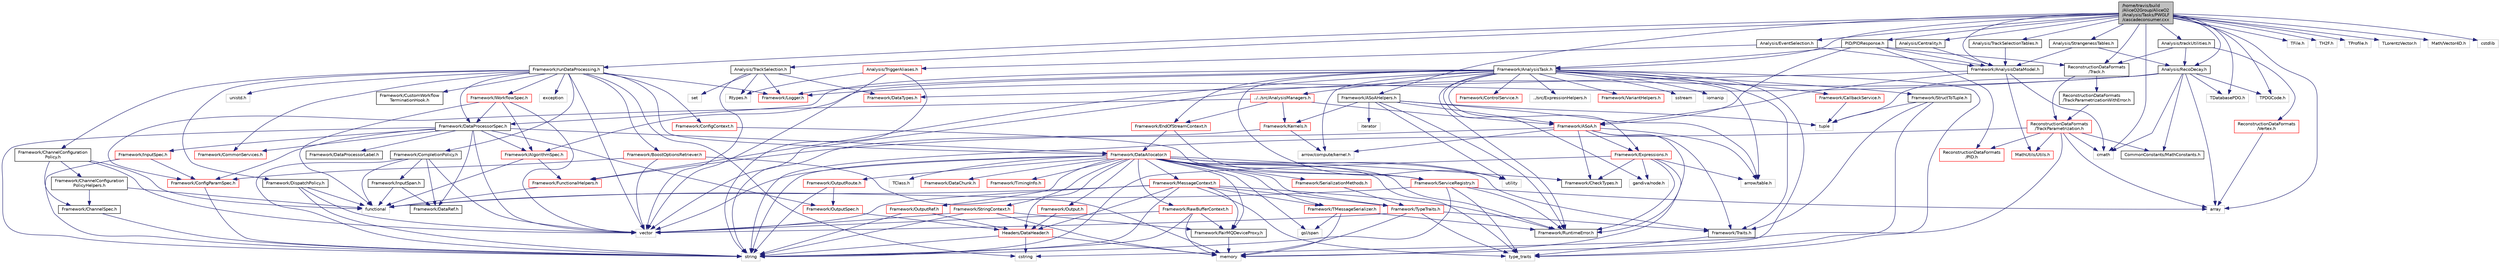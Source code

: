 digraph "/home/travis/build/AliceO2Group/AliceO2/Analysis/Tasks/PWGLF/cascadeconsumer.cxx"
{
 // INTERACTIVE_SVG=YES
  bgcolor="transparent";
  edge [fontname="Helvetica",fontsize="10",labelfontname="Helvetica",labelfontsize="10"];
  node [fontname="Helvetica",fontsize="10",shape=record];
  Node0 [label="/home/travis/build\l/AliceO2Group/AliceO2\l/Analysis/Tasks/PWGLF\l/cascadeconsumer.cxx",height=0.2,width=0.4,color="black", fillcolor="grey75", style="filled", fontcolor="black"];
  Node0 -> Node1 [color="midnightblue",fontsize="10",style="solid",fontname="Helvetica"];
  Node1 [label="Framework/runDataProcessing.h",height=0.2,width=0.4,color="black",URL="$db/dd0/runDataProcessing_8h.html"];
  Node1 -> Node2 [color="midnightblue",fontsize="10",style="solid",fontname="Helvetica"];
  Node2 [label="Framework/ChannelConfiguration\lPolicy.h",height=0.2,width=0.4,color="black",URL="$dd/d0f/ChannelConfigurationPolicy_8h.html"];
  Node2 -> Node3 [color="midnightblue",fontsize="10",style="solid",fontname="Helvetica"];
  Node3 [label="Framework/ChannelConfiguration\lPolicyHelpers.h",height=0.2,width=0.4,color="black",URL="$d6/d05/ChannelConfigurationPolicyHelpers_8h.html"];
  Node3 -> Node4 [color="midnightblue",fontsize="10",style="solid",fontname="Helvetica"];
  Node4 [label="Framework/ChannelSpec.h",height=0.2,width=0.4,color="black",URL="$d6/d72/ChannelSpec_8h.html"];
  Node4 -> Node5 [color="midnightblue",fontsize="10",style="solid",fontname="Helvetica"];
  Node5 [label="string",height=0.2,width=0.4,color="grey75"];
  Node3 -> Node6 [color="midnightblue",fontsize="10",style="solid",fontname="Helvetica"];
  Node6 [label="functional",height=0.2,width=0.4,color="grey75"];
  Node2 -> Node4 [color="midnightblue",fontsize="10",style="solid",fontname="Helvetica"];
  Node2 -> Node7 [color="midnightblue",fontsize="10",style="solid",fontname="Helvetica"];
  Node7 [label="vector",height=0.2,width=0.4,color="grey75"];
  Node2 -> Node6 [color="midnightblue",fontsize="10",style="solid",fontname="Helvetica"];
  Node1 -> Node8 [color="midnightblue",fontsize="10",style="solid",fontname="Helvetica"];
  Node8 [label="Framework/CompletionPolicy.h",height=0.2,width=0.4,color="black",URL="$df/dd6/CompletionPolicy_8h.html"];
  Node8 -> Node9 [color="midnightblue",fontsize="10",style="solid",fontname="Helvetica"];
  Node9 [label="Framework/DataRef.h",height=0.2,width=0.4,color="black",URL="$d5/dfb/DataRef_8h.html"];
  Node8 -> Node10 [color="midnightblue",fontsize="10",style="solid",fontname="Helvetica"];
  Node10 [label="Framework/InputSpan.h",height=0.2,width=0.4,color="black",URL="$da/d0f/InputSpan_8h.html"];
  Node10 -> Node9 [color="midnightblue",fontsize="10",style="solid",fontname="Helvetica"];
  Node10 -> Node6 [color="midnightblue",fontsize="10",style="solid",fontname="Helvetica"];
  Node8 -> Node6 [color="midnightblue",fontsize="10",style="solid",fontname="Helvetica"];
  Node8 -> Node5 [color="midnightblue",fontsize="10",style="solid",fontname="Helvetica"];
  Node8 -> Node7 [color="midnightblue",fontsize="10",style="solid",fontname="Helvetica"];
  Node1 -> Node11 [color="midnightblue",fontsize="10",style="solid",fontname="Helvetica"];
  Node11 [label="Framework/DispatchPolicy.h",height=0.2,width=0.4,color="black",URL="$da/de6/DispatchPolicy_8h.html"];
  Node11 -> Node6 [color="midnightblue",fontsize="10",style="solid",fontname="Helvetica"];
  Node11 -> Node5 [color="midnightblue",fontsize="10",style="solid",fontname="Helvetica"];
  Node11 -> Node7 [color="midnightblue",fontsize="10",style="solid",fontname="Helvetica"];
  Node1 -> Node12 [color="midnightblue",fontsize="10",style="solid",fontname="Helvetica"];
  Node12 [label="Framework/DataProcessorSpec.h",height=0.2,width=0.4,color="black",URL="$d0/df4/DataProcessorSpec_8h.html"];
  Node12 -> Node13 [color="midnightblue",fontsize="10",style="solid",fontname="Helvetica"];
  Node13 [label="Framework/AlgorithmSpec.h",height=0.2,width=0.4,color="red",URL="$d0/d14/AlgorithmSpec_8h.html"];
  Node13 -> Node119 [color="midnightblue",fontsize="10",style="solid",fontname="Helvetica"];
  Node119 [label="Framework/FunctionalHelpers.h",height=0.2,width=0.4,color="red",URL="$de/d9b/FunctionalHelpers_8h.html"];
  Node119 -> Node6 [color="midnightblue",fontsize="10",style="solid",fontname="Helvetica"];
  Node13 -> Node6 [color="midnightblue",fontsize="10",style="solid",fontname="Helvetica"];
  Node12 -> Node83 [color="midnightblue",fontsize="10",style="solid",fontname="Helvetica"];
  Node83 [label="Framework/ConfigParamSpec.h",height=0.2,width=0.4,color="red",URL="$d0/d1c/ConfigParamSpec_8h.html"];
  Node83 -> Node5 [color="midnightblue",fontsize="10",style="solid",fontname="Helvetica"];
  Node12 -> Node121 [color="midnightblue",fontsize="10",style="solid",fontname="Helvetica"];
  Node121 [label="Framework/DataProcessorLabel.h",height=0.2,width=0.4,color="black",URL="$d1/df2/DataProcessorLabel_8h.html"];
  Node12 -> Node9 [color="midnightblue",fontsize="10",style="solid",fontname="Helvetica"];
  Node12 -> Node122 [color="midnightblue",fontsize="10",style="solid",fontname="Helvetica"];
  Node122 [label="Framework/DataAllocator.h",height=0.2,width=0.4,color="red",URL="$d1/d28/DataAllocator_8h.html"];
  Node122 -> Node123 [color="midnightblue",fontsize="10",style="solid",fontname="Helvetica"];
  Node123 [label="Framework/MessageContext.h",height=0.2,width=0.4,color="red",URL="$dc/dc4/MessageContext_8h.html"];
  Node123 -> Node125 [color="midnightblue",fontsize="10",style="solid",fontname="Helvetica"];
  Node125 [label="Framework/FairMQDeviceProxy.h",height=0.2,width=0.4,color="black",URL="$d8/d71/FairMQDeviceProxy_8h.html"];
  Node125 -> Node27 [color="midnightblue",fontsize="10",style="solid",fontname="Helvetica"];
  Node27 [label="memory",height=0.2,width=0.4,color="grey75"];
  Node123 -> Node20 [color="midnightblue",fontsize="10",style="solid",fontname="Helvetica"];
  Node20 [label="Framework/RuntimeError.h",height=0.2,width=0.4,color="black",URL="$d1/d76/RuntimeError_8h.html"];
  Node123 -> Node18 [color="midnightblue",fontsize="10",style="solid",fontname="Helvetica"];
  Node18 [label="Framework/TMessageSerializer.h",height=0.2,width=0.4,color="red",URL="$d8/d3c/TMessageSerializer_8h.html"];
  Node18 -> Node20 [color="midnightblue",fontsize="10",style="solid",fontname="Helvetica"];
  Node18 -> Node26 [color="midnightblue",fontsize="10",style="solid",fontname="Helvetica"];
  Node26 [label="gsl/span",height=0.2,width=0.4,color="grey75"];
  Node18 -> Node27 [color="midnightblue",fontsize="10",style="solid",fontname="Helvetica"];
  Node123 -> Node32 [color="midnightblue",fontsize="10",style="solid",fontname="Helvetica"];
  Node32 [label="Framework/TypeTraits.h",height=0.2,width=0.4,color="red",URL="$d0/d95/TypeTraits_8h.html"];
  Node32 -> Node33 [color="midnightblue",fontsize="10",style="solid",fontname="Helvetica"];
  Node33 [label="type_traits",height=0.2,width=0.4,color="grey75"];
  Node32 -> Node7 [color="midnightblue",fontsize="10",style="solid",fontname="Helvetica"];
  Node32 -> Node27 [color="midnightblue",fontsize="10",style="solid",fontname="Helvetica"];
  Node32 -> Node34 [color="midnightblue",fontsize="10",style="solid",fontname="Helvetica"];
  Node34 [label="Framework/Traits.h",height=0.2,width=0.4,color="black",URL="$db/d31/Traits_8h.html"];
  Node34 -> Node33 [color="midnightblue",fontsize="10",style="solid",fontname="Helvetica"];
  Node123 -> Node54 [color="midnightblue",fontsize="10",style="solid",fontname="Helvetica"];
  Node54 [label="Headers/DataHeader.h",height=0.2,width=0.4,color="red",URL="$dc/dcd/DataHeader_8h.html"];
  Node54 -> Node27 [color="midnightblue",fontsize="10",style="solid",fontname="Helvetica"];
  Node54 -> Node57 [color="midnightblue",fontsize="10",style="solid",fontname="Helvetica"];
  Node57 [label="cstring",height=0.2,width=0.4,color="grey75"];
  Node54 -> Node5 [color="midnightblue",fontsize="10",style="solid",fontname="Helvetica"];
  Node123 -> Node6 [color="midnightblue",fontsize="10",style="solid",fontname="Helvetica"];
  Node123 -> Node5 [color="midnightblue",fontsize="10",style="solid",fontname="Helvetica"];
  Node123 -> Node33 [color="midnightblue",fontsize="10",style="solid",fontname="Helvetica"];
  Node123 -> Node7 [color="midnightblue",fontsize="10",style="solid",fontname="Helvetica"];
  Node122 -> Node127 [color="midnightblue",fontsize="10",style="solid",fontname="Helvetica"];
  Node127 [label="Framework/StringContext.h",height=0.2,width=0.4,color="red",URL="$dd/df6/StringContext_8h.html"];
  Node127 -> Node125 [color="midnightblue",fontsize="10",style="solid",fontname="Helvetica"];
  Node127 -> Node7 [color="midnightblue",fontsize="10",style="solid",fontname="Helvetica"];
  Node127 -> Node5 [color="midnightblue",fontsize="10",style="solid",fontname="Helvetica"];
  Node127 -> Node27 [color="midnightblue",fontsize="10",style="solid",fontname="Helvetica"];
  Node122 -> Node128 [color="midnightblue",fontsize="10",style="solid",fontname="Helvetica"];
  Node128 [label="Framework/RawBufferContext.h",height=0.2,width=0.4,color="red",URL="$d8/d25/RawBufferContext_8h.html",tooltip=" "];
  Node128 -> Node125 [color="midnightblue",fontsize="10",style="solid",fontname="Helvetica"];
  Node128 -> Node7 [color="midnightblue",fontsize="10",style="solid",fontname="Helvetica"];
  Node128 -> Node5 [color="midnightblue",fontsize="10",style="solid",fontname="Helvetica"];
  Node128 -> Node27 [color="midnightblue",fontsize="10",style="solid",fontname="Helvetica"];
  Node122 -> Node89 [color="midnightblue",fontsize="10",style="solid",fontname="Helvetica"];
  Node89 [label="Framework/Output.h",height=0.2,width=0.4,color="red",URL="$d3/ddf/Output_8h.html"];
  Node89 -> Node54 [color="midnightblue",fontsize="10",style="solid",fontname="Helvetica"];
  Node122 -> Node130 [color="midnightblue",fontsize="10",style="solid",fontname="Helvetica"];
  Node130 [label="Framework/OutputRef.h",height=0.2,width=0.4,color="red",URL="$d6/d5a/OutputRef_8h.html"];
  Node130 -> Node54 [color="midnightblue",fontsize="10",style="solid",fontname="Helvetica"];
  Node130 -> Node5 [color="midnightblue",fontsize="10",style="solid",fontname="Helvetica"];
  Node122 -> Node131 [color="midnightblue",fontsize="10",style="solid",fontname="Helvetica"];
  Node131 [label="Framework/OutputRoute.h",height=0.2,width=0.4,color="red",URL="$d6/df4/OutputRoute_8h.html"];
  Node131 -> Node53 [color="midnightblue",fontsize="10",style="solid",fontname="Helvetica"];
  Node53 [label="Framework/OutputSpec.h",height=0.2,width=0.4,color="red",URL="$db/d2d/OutputSpec_8h.html"];
  Node53 -> Node54 [color="midnightblue",fontsize="10",style="solid",fontname="Helvetica"];
  Node131 -> Node5 [color="midnightblue",fontsize="10",style="solid",fontname="Helvetica"];
  Node122 -> Node132 [color="midnightblue",fontsize="10",style="solid",fontname="Helvetica"];
  Node132 [label="Framework/DataChunk.h",height=0.2,width=0.4,color="red",URL="$d7/d31/DataChunk_8h.html"];
  Node122 -> Node125 [color="midnightblue",fontsize="10",style="solid",fontname="Helvetica"];
  Node122 -> Node133 [color="midnightblue",fontsize="10",style="solid",fontname="Helvetica"];
  Node133 [label="Framework/TimingInfo.h",height=0.2,width=0.4,color="red",URL="$da/d2b/TimingInfo_8h.html"];
  Node122 -> Node18 [color="midnightblue",fontsize="10",style="solid",fontname="Helvetica"];
  Node122 -> Node32 [color="midnightblue",fontsize="10",style="solid",fontname="Helvetica"];
  Node122 -> Node34 [color="midnightblue",fontsize="10",style="solid",fontname="Helvetica"];
  Node122 -> Node31 [color="midnightblue",fontsize="10",style="solid",fontname="Helvetica"];
  Node31 [label="Framework/SerializationMethods.h",height=0.2,width=0.4,color="red",URL="$d1/d53/SerializationMethods_8h.html",tooltip="Type wrappers for enfording a specific serialization method. "];
  Node31 -> Node32 [color="midnightblue",fontsize="10",style="solid",fontname="Helvetica"];
  Node122 -> Node91 [color="midnightblue",fontsize="10",style="solid",fontname="Helvetica"];
  Node91 [label="Framework/CheckTypes.h",height=0.2,width=0.4,color="black",URL="$d1/d00/CheckTypes_8h.html"];
  Node122 -> Node99 [color="midnightblue",fontsize="10",style="solid",fontname="Helvetica"];
  Node99 [label="Framework/ServiceRegistry.h",height=0.2,width=0.4,color="red",URL="$d8/d17/ServiceRegistry_8h.html"];
  Node99 -> Node20 [color="midnightblue",fontsize="10",style="solid",fontname="Helvetica"];
  Node99 -> Node40 [color="midnightblue",fontsize="10",style="solid",fontname="Helvetica"];
  Node40 [label="array",height=0.2,width=0.4,color="grey75"];
  Node99 -> Node6 [color="midnightblue",fontsize="10",style="solid",fontname="Helvetica"];
  Node99 -> Node5 [color="midnightblue",fontsize="10",style="solid",fontname="Helvetica"];
  Node99 -> Node33 [color="midnightblue",fontsize="10",style="solid",fontname="Helvetica"];
  Node122 -> Node20 [color="midnightblue",fontsize="10",style="solid",fontname="Helvetica"];
  Node122 -> Node54 [color="midnightblue",fontsize="10",style="solid",fontname="Helvetica"];
  Node122 -> Node30 [color="midnightblue",fontsize="10",style="solid",fontname="Helvetica"];
  Node30 [label="TClass.h",height=0.2,width=0.4,color="grey75"];
  Node122 -> Node26 [color="midnightblue",fontsize="10",style="solid",fontname="Helvetica"];
  Node122 -> Node7 [color="midnightblue",fontsize="10",style="solid",fontname="Helvetica"];
  Node122 -> Node5 [color="midnightblue",fontsize="10",style="solid",fontname="Helvetica"];
  Node122 -> Node39 [color="midnightblue",fontsize="10",style="solid",fontname="Helvetica"];
  Node39 [label="utility",height=0.2,width=0.4,color="grey75"];
  Node122 -> Node33 [color="midnightblue",fontsize="10",style="solid",fontname="Helvetica"];
  Node12 -> Node65 [color="midnightblue",fontsize="10",style="solid",fontname="Helvetica"];
  Node65 [label="Framework/InputSpec.h",height=0.2,width=0.4,color="red",URL="$d5/d3f/InputSpec_8h.html"];
  Node65 -> Node83 [color="midnightblue",fontsize="10",style="solid",fontname="Helvetica"];
  Node65 -> Node5 [color="midnightblue",fontsize="10",style="solid",fontname="Helvetica"];
  Node12 -> Node53 [color="midnightblue",fontsize="10",style="solid",fontname="Helvetica"];
  Node12 -> Node134 [color="midnightblue",fontsize="10",style="solid",fontname="Helvetica"];
  Node134 [label="Framework/CommonServices.h",height=0.2,width=0.4,color="red",URL="$d8/d02/CommonServices_8h.html"];
  Node12 -> Node5 [color="midnightblue",fontsize="10",style="solid",fontname="Helvetica"];
  Node12 -> Node7 [color="midnightblue",fontsize="10",style="solid",fontname="Helvetica"];
  Node1 -> Node122 [color="midnightblue",fontsize="10",style="solid",fontname="Helvetica"];
  Node1 -> Node135 [color="midnightblue",fontsize="10",style="solid",fontname="Helvetica"];
  Node135 [label="Framework/WorkflowSpec.h",height=0.2,width=0.4,color="red",URL="$df/da1/WorkflowSpec_8h.html"];
  Node135 -> Node12 [color="midnightblue",fontsize="10",style="solid",fontname="Helvetica"];
  Node135 -> Node13 [color="midnightblue",fontsize="10",style="solid",fontname="Helvetica"];
  Node135 -> Node7 [color="midnightblue",fontsize="10",style="solid",fontname="Helvetica"];
  Node135 -> Node6 [color="midnightblue",fontsize="10",style="solid",fontname="Helvetica"];
  Node1 -> Node136 [color="midnightblue",fontsize="10",style="solid",fontname="Helvetica"];
  Node136 [label="Framework/ConfigContext.h",height=0.2,width=0.4,color="red",URL="$d7/d2e/ConfigContext_8h.html"];
  Node136 -> Node99 [color="midnightblue",fontsize="10",style="solid",fontname="Helvetica"];
  Node1 -> Node141 [color="midnightblue",fontsize="10",style="solid",fontname="Helvetica"];
  Node141 [label="Framework/BoostOptionsRetriever.h",height=0.2,width=0.4,color="red",URL="$d3/d7e/BoostOptionsRetriever_8h.html"];
  Node141 -> Node83 [color="midnightblue",fontsize="10",style="solid",fontname="Helvetica"];
  Node141 -> Node27 [color="midnightblue",fontsize="10",style="solid",fontname="Helvetica"];
  Node141 -> Node7 [color="midnightblue",fontsize="10",style="solid",fontname="Helvetica"];
  Node1 -> Node142 [color="midnightblue",fontsize="10",style="solid",fontname="Helvetica"];
  Node142 [label="Framework/CustomWorkflow\lTerminationHook.h",height=0.2,width=0.4,color="black",URL="$da/def/CustomWorkflowTerminationHook_8h.html"];
  Node1 -> Node134 [color="midnightblue",fontsize="10",style="solid",fontname="Helvetica"];
  Node1 -> Node143 [color="midnightblue",fontsize="10",style="solid",fontname="Helvetica"];
  Node143 [label="Framework/Logger.h",height=0.2,width=0.4,color="red",URL="$dd/da4/Logger_8h.html"];
  Node1 -> Node108 [color="midnightblue",fontsize="10",style="solid",fontname="Helvetica"];
  Node108 [label="unistd.h",height=0.2,width=0.4,color="grey75"];
  Node1 -> Node7 [color="midnightblue",fontsize="10",style="solid",fontname="Helvetica"];
  Node1 -> Node57 [color="midnightblue",fontsize="10",style="solid",fontname="Helvetica"];
  Node1 -> Node145 [color="midnightblue",fontsize="10",style="solid",fontname="Helvetica"];
  Node145 [label="exception",height=0.2,width=0.4,color="grey75"];
  Node0 -> Node146 [color="midnightblue",fontsize="10",style="solid",fontname="Helvetica"];
  Node146 [label="Framework/AnalysisTask.h",height=0.2,width=0.4,color="black",URL="$d6/d57/AnalysisTask_8h.html"];
  Node146 -> Node147 [color="midnightblue",fontsize="10",style="solid",fontname="Helvetica"];
  Node147 [label="../../src/AnalysisManagers.h",height=0.2,width=0.4,color="red",URL="$df/db8/AnalysisManagers_8h.html"];
  Node147 -> Node192 [color="midnightblue",fontsize="10",style="solid",fontname="Helvetica"];
  Node192 [label="Framework/Kernels.h",height=0.2,width=0.4,color="red",URL="$d0/d92/Kernels_8h.html"];
  Node192 -> Node167 [color="midnightblue",fontsize="10",style="solid",fontname="Helvetica"];
  Node167 [label="arrow/compute/kernel.h",height=0.2,width=0.4,color="grey75"];
  Node192 -> Node5 [color="midnightblue",fontsize="10",style="solid",fontname="Helvetica"];
  Node147 -> Node150 [color="midnightblue",fontsize="10",style="solid",fontname="Helvetica"];
  Node150 [label="Framework/ASoA.h",height=0.2,width=0.4,color="red",URL="$de/d33/ASoA_8h.html"];
  Node150 -> Node91 [color="midnightblue",fontsize="10",style="solid",fontname="Helvetica"];
  Node150 -> Node119 [color="midnightblue",fontsize="10",style="solid",fontname="Helvetica"];
  Node150 -> Node34 [color="midnightblue",fontsize="10",style="solid",fontname="Helvetica"];
  Node150 -> Node151 [color="midnightblue",fontsize="10",style="solid",fontname="Helvetica"];
  Node151 [label="Framework/Expressions.h",height=0.2,width=0.4,color="red",URL="$d0/d91/Expressions_8h.html"];
  Node151 -> Node91 [color="midnightblue",fontsize="10",style="solid",fontname="Helvetica"];
  Node151 -> Node20 [color="midnightblue",fontsize="10",style="solid",fontname="Helvetica"];
  Node151 -> Node159 [color="midnightblue",fontsize="10",style="solid",fontname="Helvetica"];
  Node159 [label="arrow/table.h",height=0.2,width=0.4,color="grey75"];
  Node151 -> Node161 [color="midnightblue",fontsize="10",style="solid",fontname="Helvetica"];
  Node161 [label="gandiva/node.h",height=0.2,width=0.4,color="grey75"];
  Node151 -> Node5 [color="midnightblue",fontsize="10",style="solid",fontname="Helvetica"];
  Node151 -> Node27 [color="midnightblue",fontsize="10",style="solid",fontname="Helvetica"];
  Node150 -> Node20 [color="midnightblue",fontsize="10",style="solid",fontname="Helvetica"];
  Node150 -> Node159 [color="midnightblue",fontsize="10",style="solid",fontname="Helvetica"];
  Node150 -> Node167 [color="midnightblue",fontsize="10",style="solid",fontname="Helvetica"];
  Node147 -> Node194 [color="midnightblue",fontsize="10",style="solid",fontname="Helvetica"];
  Node194 [label="Framework/EndOfStreamContext.h",height=0.2,width=0.4,color="red",URL="$d0/d77/EndOfStreamContext_8h.html"];
  Node194 -> Node99 [color="midnightblue",fontsize="10",style="solid",fontname="Helvetica"];
  Node194 -> Node122 [color="midnightblue",fontsize="10",style="solid",fontname="Helvetica"];
  Node147 -> Node83 [color="midnightblue",fontsize="10",style="solid",fontname="Helvetica"];
  Node146 -> Node13 [color="midnightblue",fontsize="10",style="solid",fontname="Helvetica"];
  Node146 -> Node208 [color="midnightblue",fontsize="10",style="solid",fontname="Helvetica"];
  Node208 [label="Framework/CallbackService.h",height=0.2,width=0.4,color="red",URL="$d9/d7f/CallbackService_8h.html"];
  Node208 -> Node170 [color="midnightblue",fontsize="10",style="solid",fontname="Helvetica"];
  Node170 [label="tuple",height=0.2,width=0.4,color="grey75"];
  Node146 -> Node210 [color="midnightblue",fontsize="10",style="solid",fontname="Helvetica"];
  Node210 [label="Framework/ControlService.h",height=0.2,width=0.4,color="red",URL="$d2/d43/ControlService_8h.html"];
  Node146 -> Node12 [color="midnightblue",fontsize="10",style="solid",fontname="Helvetica"];
  Node146 -> Node151 [color="midnightblue",fontsize="10",style="solid",fontname="Helvetica"];
  Node146 -> Node211 [color="midnightblue",fontsize="10",style="solid",fontname="Helvetica"];
  Node211 [label="../src/ExpressionHelpers.h",height=0.2,width=0.4,color="grey75"];
  Node146 -> Node194 [color="midnightblue",fontsize="10",style="solid",fontname="Helvetica"];
  Node146 -> Node143 [color="midnightblue",fontsize="10",style="solid",fontname="Helvetica"];
  Node146 -> Node169 [color="midnightblue",fontsize="10",style="solid",fontname="Helvetica"];
  Node169 [label="Framework/StructToTuple.h",height=0.2,width=0.4,color="black",URL="$db/d4f/StructToTuple_8h.html"];
  Node169 -> Node34 [color="midnightblue",fontsize="10",style="solid",fontname="Helvetica"];
  Node169 -> Node170 [color="midnightblue",fontsize="10",style="solid",fontname="Helvetica"];
  Node169 -> Node33 [color="midnightblue",fontsize="10",style="solid",fontname="Helvetica"];
  Node146 -> Node119 [color="midnightblue",fontsize="10",style="solid",fontname="Helvetica"];
  Node146 -> Node34 [color="midnightblue",fontsize="10",style="solid",fontname="Helvetica"];
  Node146 -> Node171 [color="midnightblue",fontsize="10",style="solid",fontname="Helvetica"];
  Node171 [label="Framework/VariantHelpers.h",height=0.2,width=0.4,color="red",URL="$d7/dbe/VariantHelpers_8h.html"];
  Node146 -> Node20 [color="midnightblue",fontsize="10",style="solid",fontname="Helvetica"];
  Node146 -> Node167 [color="midnightblue",fontsize="10",style="solid",fontname="Helvetica"];
  Node146 -> Node159 [color="midnightblue",fontsize="10",style="solid",fontname="Helvetica"];
  Node146 -> Node161 [color="midnightblue",fontsize="10",style="solid",fontname="Helvetica"];
  Node146 -> Node33 [color="midnightblue",fontsize="10",style="solid",fontname="Helvetica"];
  Node146 -> Node39 [color="midnightblue",fontsize="10",style="solid",fontname="Helvetica"];
  Node146 -> Node27 [color="midnightblue",fontsize="10",style="solid",fontname="Helvetica"];
  Node146 -> Node173 [color="midnightblue",fontsize="10",style="solid",fontname="Helvetica"];
  Node173 [label="sstream",height=0.2,width=0.4,color="grey75"];
  Node146 -> Node212 [color="midnightblue",fontsize="10",style="solid",fontname="Helvetica"];
  Node212 [label="iomanip",height=0.2,width=0.4,color="grey75"];
  Node0 -> Node178 [color="midnightblue",fontsize="10",style="solid",fontname="Helvetica"];
  Node178 [label="Framework/AnalysisDataModel.h",height=0.2,width=0.4,color="black",URL="$d2/d8c/AnalysisDataModel_8h.html"];
  Node178 -> Node150 [color="midnightblue",fontsize="10",style="solid",fontname="Helvetica"];
  Node178 -> Node179 [color="midnightblue",fontsize="10",style="solid",fontname="Helvetica"];
  Node179 [label="MathUtils/Utils.h",height=0.2,width=0.4,color="red",URL="$d9/d52/Common_2MathUtils_2include_2MathUtils_2Utils_8h.html"];
  Node178 -> Node183 [color="midnightblue",fontsize="10",style="solid",fontname="Helvetica"];
  Node183 [label="cmath",height=0.2,width=0.4,color="grey75"];
  Node178 -> Node189 [color="midnightblue",fontsize="10",style="solid",fontname="Helvetica"];
  Node189 [label="Framework/DataTypes.h",height=0.2,width=0.4,color="red",URL="$d2/d12/DataTypes_8h.html"];
  Node0 -> Node213 [color="midnightblue",fontsize="10",style="solid",fontname="Helvetica"];
  Node213 [label="Framework/ASoAHelpers.h",height=0.2,width=0.4,color="black",URL="$d0/df7/ASoAHelpers_8h.html"];
  Node213 -> Node150 [color="midnightblue",fontsize="10",style="solid",fontname="Helvetica"];
  Node213 -> Node192 [color="midnightblue",fontsize="10",style="solid",fontname="Helvetica"];
  Node213 -> Node20 [color="midnightblue",fontsize="10",style="solid",fontname="Helvetica"];
  Node213 -> Node159 [color="midnightblue",fontsize="10",style="solid",fontname="Helvetica"];
  Node213 -> Node97 [color="midnightblue",fontsize="10",style="solid",fontname="Helvetica"];
  Node97 [label="iterator",height=0.2,width=0.4,color="grey75"];
  Node213 -> Node170 [color="midnightblue",fontsize="10",style="solid",fontname="Helvetica"];
  Node213 -> Node39 [color="midnightblue",fontsize="10",style="solid",fontname="Helvetica"];
  Node0 -> Node214 [color="midnightblue",fontsize="10",style="solid",fontname="Helvetica"];
  Node214 [label="ReconstructionDataFormats\l/Track.h",height=0.2,width=0.4,color="black",URL="$d7/d8b/DataFormats_2Reconstruction_2include_2ReconstructionDataFormats_2Track_8h.html"];
  Node214 -> Node215 [color="midnightblue",fontsize="10",style="solid",fontname="Helvetica"];
  Node215 [label="ReconstructionDataFormats\l/TrackParametrization.h",height=0.2,width=0.4,color="red",URL="$d2/d98/TrackParametrization_8h.html"];
  Node215 -> Node40 [color="midnightblue",fontsize="10",style="solid",fontname="Helvetica"];
  Node215 -> Node183 [color="midnightblue",fontsize="10",style="solid",fontname="Helvetica"];
  Node215 -> Node57 [color="midnightblue",fontsize="10",style="solid",fontname="Helvetica"];
  Node215 -> Node5 [color="midnightblue",fontsize="10",style="solid",fontname="Helvetica"];
  Node215 -> Node188 [color="midnightblue",fontsize="10",style="solid",fontname="Helvetica"];
  Node188 [label="CommonConstants/MathConstants.h",height=0.2,width=0.4,color="black",URL="$d6/d84/MathConstants_8h.html",tooltip="useful math constants "];
  Node215 -> Node179 [color="midnightblue",fontsize="10",style="solid",fontname="Helvetica"];
  Node215 -> Node241 [color="midnightblue",fontsize="10",style="solid",fontname="Helvetica"];
  Node241 [label="ReconstructionDataFormats\l/PID.h",height=0.2,width=0.4,color="red",URL="$d5/d08/DataFormats_2Reconstruction_2include_2ReconstructionDataFormats_2PID_8h.html"];
  Node214 -> Node244 [color="midnightblue",fontsize="10",style="solid",fontname="Helvetica"];
  Node244 [label="ReconstructionDataFormats\l/TrackParametrizationWithError.h",height=0.2,width=0.4,color="black",URL="$d3/d30/TrackParametrizationWithError_8h.html"];
  Node244 -> Node215 [color="midnightblue",fontsize="10",style="solid",fontname="Helvetica"];
  Node0 -> Node245 [color="midnightblue",fontsize="10",style="solid",fontname="Helvetica"];
  Node245 [label="Analysis/RecoDecay.h",height=0.2,width=0.4,color="black",URL="$dc/dca/RecoDecay_8h.html",tooltip="Implementation of the RecoDecay class. "];
  Node245 -> Node170 [color="midnightblue",fontsize="10",style="solid",fontname="Helvetica"];
  Node245 -> Node7 [color="midnightblue",fontsize="10",style="solid",fontname="Helvetica"];
  Node245 -> Node40 [color="midnightblue",fontsize="10",style="solid",fontname="Helvetica"];
  Node245 -> Node183 [color="midnightblue",fontsize="10",style="solid",fontname="Helvetica"];
  Node245 -> Node246 [color="midnightblue",fontsize="10",style="solid",fontname="Helvetica"];
  Node246 [label="TDatabasePDG.h",height=0.2,width=0.4,color="grey75"];
  Node245 -> Node247 [color="midnightblue",fontsize="10",style="solid",fontname="Helvetica"];
  Node247 [label="TPDGCode.h",height=0.2,width=0.4,color="grey75"];
  Node245 -> Node188 [color="midnightblue",fontsize="10",style="solid",fontname="Helvetica"];
  Node245 -> Node143 [color="midnightblue",fontsize="10",style="solid",fontname="Helvetica"];
  Node0 -> Node248 [color="midnightblue",fontsize="10",style="solid",fontname="Helvetica"];
  Node248 [label="Analysis/trackUtilities.h",height=0.2,width=0.4,color="black",URL="$d1/db5/trackUtilities_8h.html",tooltip="Utilities for manipulating parameters of tracks and vertices. "];
  Node248 -> Node214 [color="midnightblue",fontsize="10",style="solid",fontname="Helvetica"];
  Node248 -> Node249 [color="midnightblue",fontsize="10",style="solid",fontname="Helvetica"];
  Node249 [label="ReconstructionDataFormats\l/Vertex.h",height=0.2,width=0.4,color="red",URL="$d3/d6f/DataFormats_2Reconstruction_2include_2ReconstructionDataFormats_2Vertex_8h.html"];
  Node249 -> Node40 [color="midnightblue",fontsize="10",style="solid",fontname="Helvetica"];
  Node248 -> Node245 [color="midnightblue",fontsize="10",style="solid",fontname="Helvetica"];
  Node0 -> Node251 [color="midnightblue",fontsize="10",style="solid",fontname="Helvetica"];
  Node251 [label="Analysis/StrangenessTables.h",height=0.2,width=0.4,color="black",URL="$dc/dcb/StrangenessTables_8h.html"];
  Node251 -> Node178 [color="midnightblue",fontsize="10",style="solid",fontname="Helvetica"];
  Node251 -> Node245 [color="midnightblue",fontsize="10",style="solid",fontname="Helvetica"];
  Node0 -> Node252 [color="midnightblue",fontsize="10",style="solid",fontname="Helvetica"];
  Node252 [label="Analysis/TrackSelection.h",height=0.2,width=0.4,color="black",URL="$d7/dec/TrackSelection_8h.html"];
  Node252 -> Node143 [color="midnightblue",fontsize="10",style="solid",fontname="Helvetica"];
  Node252 -> Node189 [color="midnightblue",fontsize="10",style="solid",fontname="Helvetica"];
  Node252 -> Node43 [color="midnightblue",fontsize="10",style="solid",fontname="Helvetica"];
  Node43 [label="set",height=0.2,width=0.4,color="grey75"];
  Node252 -> Node7 [color="midnightblue",fontsize="10",style="solid",fontname="Helvetica"];
  Node252 -> Node217 [color="midnightblue",fontsize="10",style="solid",fontname="Helvetica"];
  Node217 [label="Rtypes.h",height=0.2,width=0.4,color="grey75"];
  Node0 -> Node253 [color="midnightblue",fontsize="10",style="solid",fontname="Helvetica"];
  Node253 [label="Analysis/TrackSelectionTables.h",height=0.2,width=0.4,color="black",URL="$d5/d9a/TrackSelectionTables_8h.html"];
  Node253 -> Node178 [color="midnightblue",fontsize="10",style="solid",fontname="Helvetica"];
  Node0 -> Node254 [color="midnightblue",fontsize="10",style="solid",fontname="Helvetica"];
  Node254 [label="Analysis/EventSelection.h",height=0.2,width=0.4,color="black",URL="$d2/d47/EventSelection_8h.html"];
  Node254 -> Node178 [color="midnightblue",fontsize="10",style="solid",fontname="Helvetica"];
  Node254 -> Node255 [color="midnightblue",fontsize="10",style="solid",fontname="Helvetica"];
  Node255 [label="Analysis/TriggerAliases.h",height=0.2,width=0.4,color="red",URL="$d6/d44/TriggerAliases_8h.html"];
  Node255 -> Node5 [color="midnightblue",fontsize="10",style="solid",fontname="Helvetica"];
  Node255 -> Node7 [color="midnightblue",fontsize="10",style="solid",fontname="Helvetica"];
  Node255 -> Node217 [color="midnightblue",fontsize="10",style="solid",fontname="Helvetica"];
  Node0 -> Node256 [color="midnightblue",fontsize="10",style="solid",fontname="Helvetica"];
  Node256 [label="Analysis/Centrality.h",height=0.2,width=0.4,color="black",URL="$db/d48/Centrality_8h.html"];
  Node256 -> Node178 [color="midnightblue",fontsize="10",style="solid",fontname="Helvetica"];
  Node0 -> Node257 [color="midnightblue",fontsize="10",style="solid",fontname="Helvetica"];
  Node257 [label="TFile.h",height=0.2,width=0.4,color="grey75"];
  Node0 -> Node258 [color="midnightblue",fontsize="10",style="solid",fontname="Helvetica"];
  Node258 [label="TH2F.h",height=0.2,width=0.4,color="grey75"];
  Node0 -> Node201 [color="midnightblue",fontsize="10",style="solid",fontname="Helvetica"];
  Node201 [label="TProfile.h",height=0.2,width=0.4,color="grey75"];
  Node0 -> Node259 [color="midnightblue",fontsize="10",style="solid",fontname="Helvetica"];
  Node259 [label="TLorentzVector.h",height=0.2,width=0.4,color="grey75"];
  Node0 -> Node260 [color="midnightblue",fontsize="10",style="solid",fontname="Helvetica"];
  Node260 [label="Math/Vector4D.h",height=0.2,width=0.4,color="grey75"];
  Node0 -> Node247 [color="midnightblue",fontsize="10",style="solid",fontname="Helvetica"];
  Node0 -> Node246 [color="midnightblue",fontsize="10",style="solid",fontname="Helvetica"];
  Node0 -> Node183 [color="midnightblue",fontsize="10",style="solid",fontname="Helvetica"];
  Node0 -> Node40 [color="midnightblue",fontsize="10",style="solid",fontname="Helvetica"];
  Node0 -> Node85 [color="midnightblue",fontsize="10",style="solid",fontname="Helvetica"];
  Node85 [label="cstdlib",height=0.2,width=0.4,color="grey75"];
  Node0 -> Node261 [color="midnightblue",fontsize="10",style="solid",fontname="Helvetica"];
  Node261 [label="PID/PIDResponse.h",height=0.2,width=0.4,color="black",URL="$d1/d98/PIDResponse_8h.html",tooltip="Set of tables, tasks and utilities to provide the interface between the analysis data model and the P..."];
  Node261 -> Node150 [color="midnightblue",fontsize="10",style="solid",fontname="Helvetica"];
  Node261 -> Node146 [color="midnightblue",fontsize="10",style="solid",fontname="Helvetica"];
  Node261 -> Node178 [color="midnightblue",fontsize="10",style="solid",fontname="Helvetica"];
  Node261 -> Node214 [color="midnightblue",fontsize="10",style="solid",fontname="Helvetica"];
  Node261 -> Node241 [color="midnightblue",fontsize="10",style="solid",fontname="Helvetica"];
}
